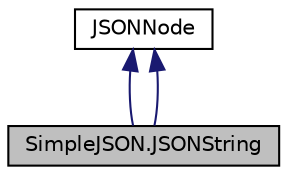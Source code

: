 digraph "SimpleJSON.JSONString"
{
  edge [fontname="Helvetica",fontsize="10",labelfontname="Helvetica",labelfontsize="10"];
  node [fontname="Helvetica",fontsize="10",shape=record];
  Node1 [label="SimpleJSON.JSONString",height=0.2,width=0.4,color="black", fillcolor="grey75", style="filled", fontcolor="black"];
  Node2 -> Node1 [dir="back",color="midnightblue",fontsize="10",style="solid",fontname="Helvetica"];
  Node2 [label="JSONNode",height=0.2,width=0.4,color="black", fillcolor="white", style="filled",URL="$da/d7d/classSimpleJSON_1_1JSONNode.html"];
  Node2 -> Node1 [dir="back",color="midnightblue",fontsize="10",style="solid",fontname="Helvetica"];
}

